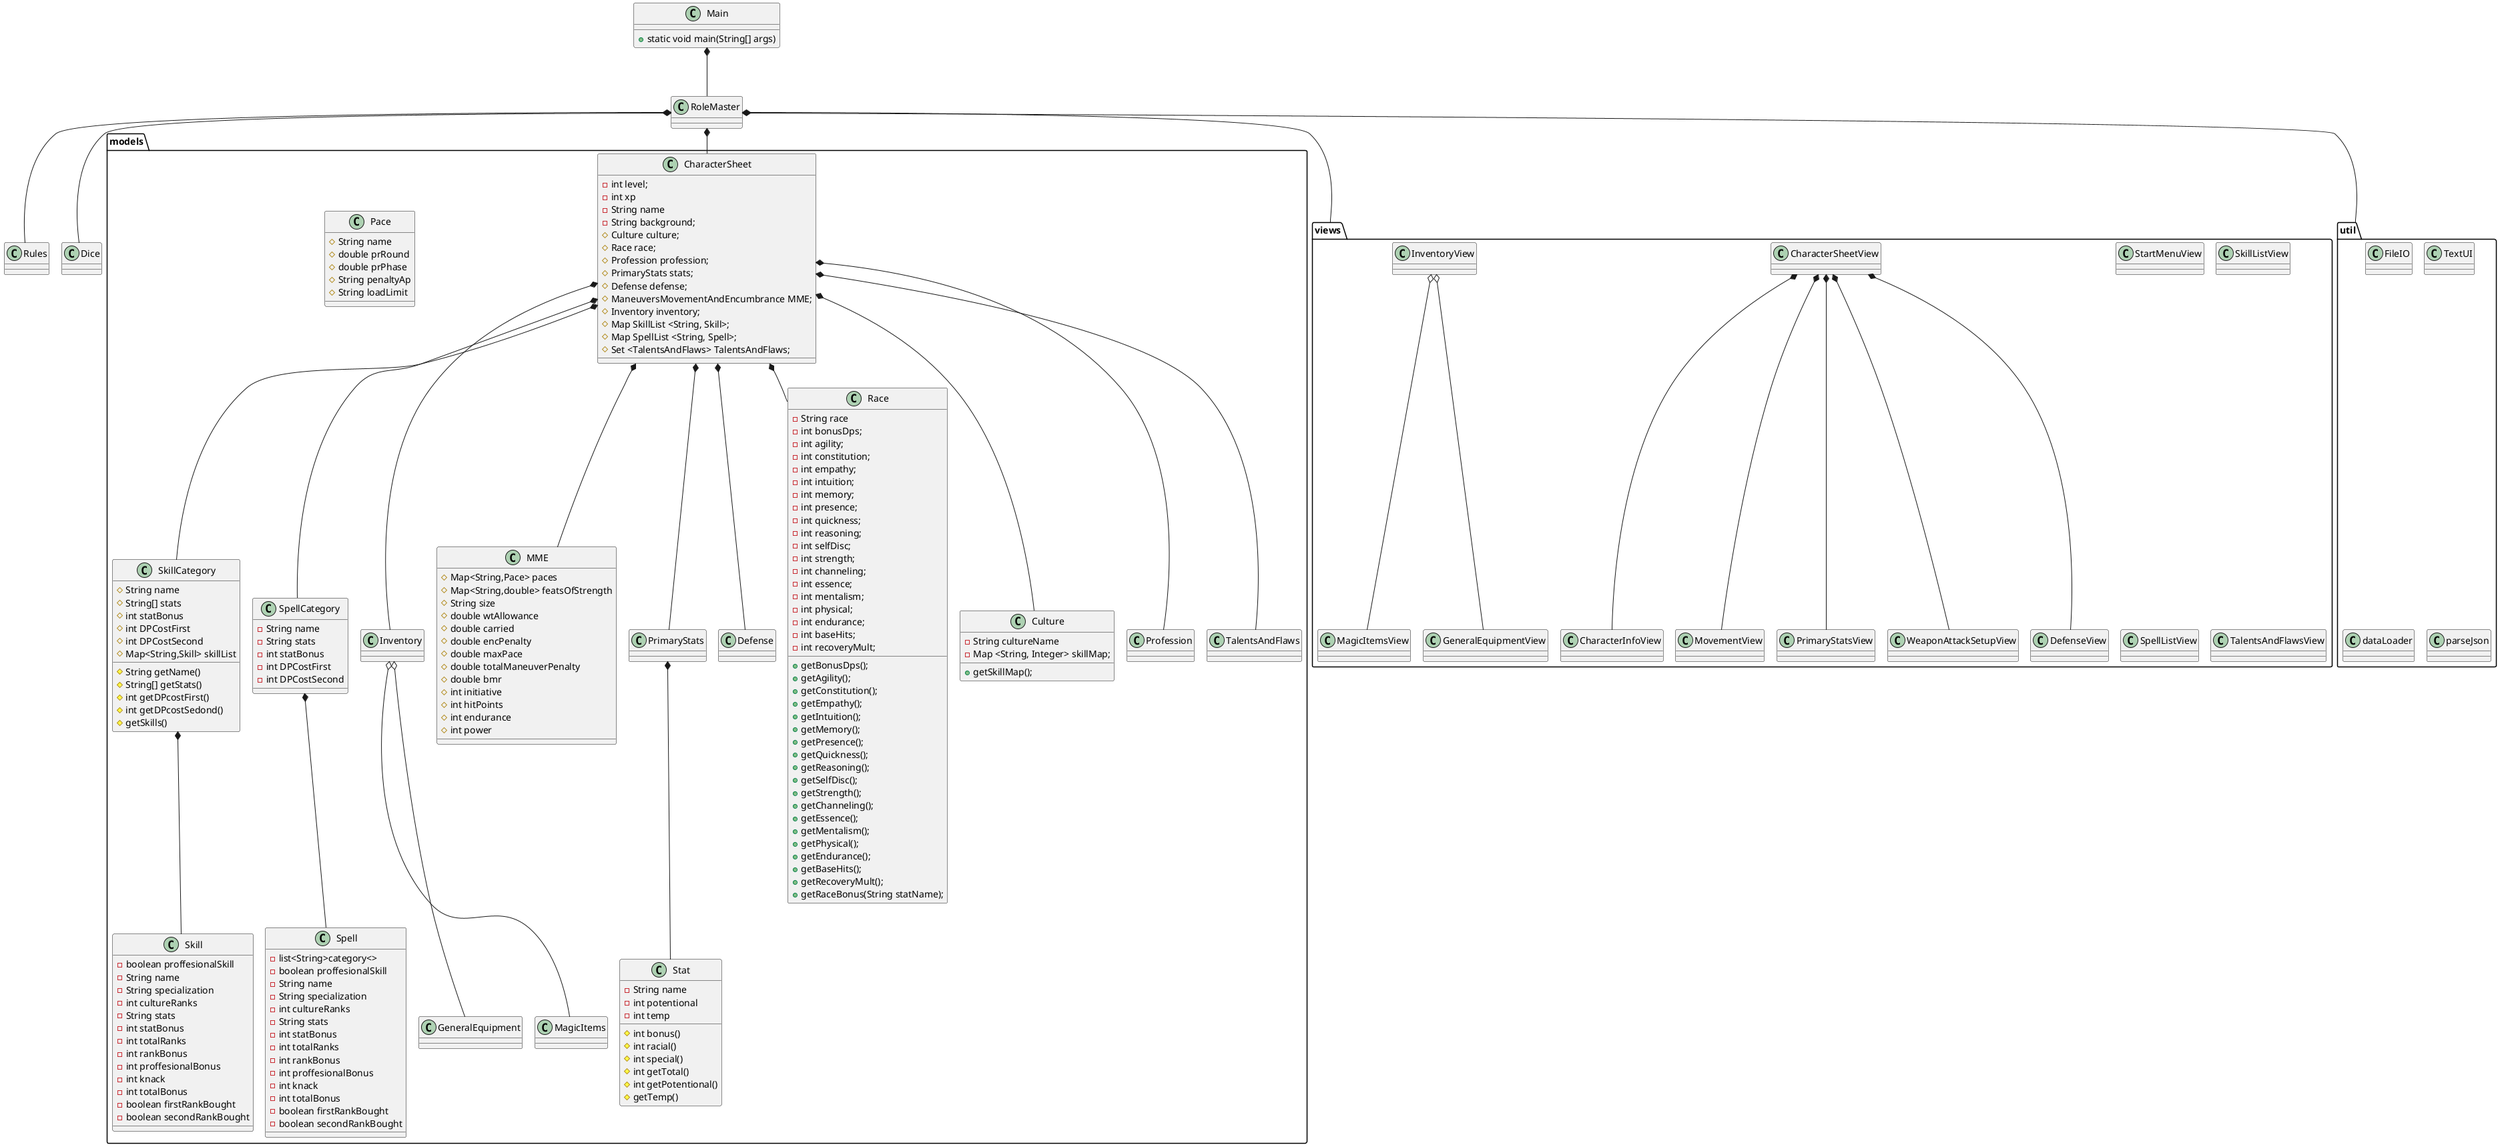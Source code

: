 @startuml
'https://plantuml.com/class-diagram
!pragma layout smetana


Class Main{
+static void main(String[] args)
}


Class RoleMaster{}

Class Rules{}
Class Dice{}

package views{
Class StartMenuView{}
Class CharacterSheetView{}
Class CharacterInfoView{}
Class SkillListView{}
Class SpellListView{}
Class InventoryView{}
Class TalentsAndFlawsView{}
Class MovementView{}
Class PrimaryStatsView{}
Class WeaponAttackSetupView{}
Class DefenseView{}
Class MagicItemsView{}
Class GeneralEquipmentView{}
}
CharacterSheetView *-- CharacterInfoView
CharacterSheetView *-- PrimaryStatsView
CharacterSheetView *-- MovementView
CharacterSheetView *-- WeaponAttackSetupView
CharacterSheetView *-- DefenseView
InventoryView o-- MagicItemsView
InventoryView o-- GeneralEquipmentView


package models{
    Class CharacterSheet{
        - int level;
        - int xp
        - String name
        - String background;
        # Culture culture;
        # Race race;
        # Profession profession;
        # PrimaryStats stats;
        # Defense defense;
        # ManeuversMovementAndEncumbrance MME;
        # Inventory inventory;
        # Map SkillList <String, Skill>;
        # Map SpellList <String, Spell>;
        # Set <TalentsAndFlaws> TalentsAndFlaws;
    }
    Class GeneralEquipment{}
    Class Skill{
    -boolean proffesionalSkill
    -String name
    -String specialization
    -int cultureRanks
    -String stats
    -int statBonus
    -int totalRanks
    -int rankBonus
    -int proffesionalBonus
    -int knack
    -int totalBonus
    -boolean firstRankBought
    -boolean secondRankBought
    }
    Class SkillCategory{
        #String name
        #String[] stats
        #int statBonus
        #int DPCostFirst
        #int DPCostSecond
        #Map<String,Skill> skillList
        #String getName()
        #String[] getStats()
        #int getDPcostFirst()
        #int getDPcostSedond()
        #getSkills()
    }
    Class Spell{
    -list<String>category<>
    -boolean proffesionalSkill
    -String name
    -String specialization
    -int cultureRanks
    -String stats
    -int statBonus
    -int totalRanks
    -int rankBonus
    -int proffesionalBonus
    -int knack
    -int totalBonus
    -boolean firstRankBought
    -boolean secondRankBought
    }
    Class SpellCategory{
    -String name
    -String stats
    -int statBonus
    -int DPCostFirst
    -int DPCostSecond
    }
    Class Inventory{}
    Class MME{
        # Map<String,Pace> paces
        # Map<String,double> featsOfStrength
        # String size
        # double wtAllowance
        # double carried
        # double encPenalty
        # double maxPace
        # double totalManeuverPenalty
        # double bmr
        # int initiative
        # int hitPoints
        # int endurance
        # int power
    }
    Class Pace {
        # String name
        # double prRound
        # double prPhase
        # String penaltyAp
        # String loadLimit
    }
    Class PrimaryStats{}
    Class Defense{}
    Class MagicItems{}
    Class Race{
    - String race
    - int bonusDps;
    - int agility;
    - int constitution;
    - int empathy;
    - int intuition;
    - int memory;
    - int presence;
    - int quickness;
    - int reasoning;
    - int selfDisc;
    - int strength;
    - int channeling;
    - int essence;
    - int mentalism;
    - int physical;
    - int endurance;
    - int baseHits;
    - int recoveryMult;
    + getBonusDps();
    + getAgility();
    + getConstitution();
    + getEmpathy();
    + getIntuition();
    + getMemory();
    + getPresence();
    + getQuickness();
    + getReasoning();
    + getSelfDisc();
    + getStrength();
    + getChanneling();
    + getEssence();
    + getMentalism();
    + getPhysical();
    + getEndurance();
    + getBaseHits();
    + getRecoveryMult();
    + getRaceBonus(String statName);
    }
    Class Culture{
    - String cultureName
    - Map <String, Integer> skillMap;
    + getSkillMap();
    }
    Class Profession{}
    Class TalentsAndFlaws{}
    Class Stat{
        - String name
        - int potentional
        - int temp
        # int bonus()
        # int racial()
        # int special()
        # int getTotal()
        # int getPotentional()
        # getTemp()
    }
}

CharacterSheet *-- PrimaryStats
CharacterSheet *-- MME
CharacterSheet *-- Defense
Inventory o-- MagicItems
Inventory o-- GeneralEquipment
CharacterSheet *-- TalentsAndFlaws
CharacterSheet *-- SkillCategory
SkillCategory *-- Skill
CharacterSheet *-- SpellCategory
SpellCategory *-- Spell
CharacterSheet *-- Inventory
CharacterSheet *-- Race
CharacterSheet *-- Culture
CharacterSheet *-- Profession
PrimaryStats *-- Stat


package util {
    Class FileIO{}
    Class TextUI{}
    Class dataLoader{}
    Class parseJson
}

Main *--- RoleMaster
RoleMaster *-- CharacterSheet
RoleMaster *-- views
RoleMaster *-- Dice
RoleMaster *-- util
RoleMaster *-- Rules
@enduml

implements ..|>
extends <|-- (is-a)
composition *-- (must-have)
Aggregation o-- (can-have)
Associering <--